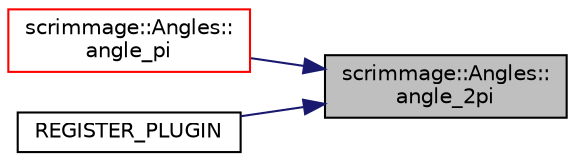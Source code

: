 digraph "scrimmage::Angles::angle_2pi"
{
 // LATEX_PDF_SIZE
  edge [fontname="Helvetica",fontsize="10",labelfontname="Helvetica",labelfontsize="10"];
  node [fontname="Helvetica",fontsize="10",shape=record];
  rankdir="RL";
  Node1 [label="scrimmage::Angles::\langle_2pi",height=0.2,width=0.4,color="black", fillcolor="grey75", style="filled", fontcolor="black",tooltip=" "];
  Node1 -> Node2 [dir="back",color="midnightblue",fontsize="10",style="solid",fontname="Helvetica"];
  Node2 [label="scrimmage::Angles::\langle_pi",height=0.2,width=0.4,color="red", fillcolor="white", style="filled",URL="$classscrimmage_1_1Angles.html#aa3719f4510bb0b853fc17274c32f7f5b",tooltip=" "];
  Node1 -> Node22 [dir="back",color="midnightblue",fontsize="10",style="solid",fontname="Helvetica"];
  Node22 [label="REGISTER_PLUGIN",height=0.2,width=0.4,color="black", fillcolor="white", style="filled",URL="$MotorSchemas_8cpp.html#a38222f1790fb36742b8e0122d669b153",tooltip=" "];
}
